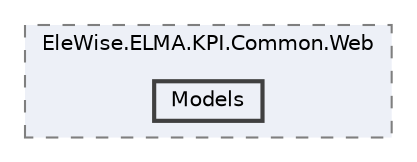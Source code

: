 digraph "Web/Modules/EleWise.ELMA.KPI.Common.Web/Models"
{
 // LATEX_PDF_SIZE
  bgcolor="transparent";
  edge [fontname=Helvetica,fontsize=10,labelfontname=Helvetica,labelfontsize=10];
  node [fontname=Helvetica,fontsize=10,shape=box,height=0.2,width=0.4];
  compound=true
  subgraph clusterdir_dc0931c3dd765275962cf2e995cc45f0 {
    graph [ bgcolor="#edf0f7", pencolor="grey50", label="EleWise.ELMA.KPI.Common.Web", fontname=Helvetica,fontsize=10 style="filled,dashed", URL="dir_dc0931c3dd765275962cf2e995cc45f0.html",tooltip=""]
  dir_3f46f397e043355f2a18d201321b0b21 [label="Models", fillcolor="#edf0f7", color="grey25", style="filled,bold", URL="dir_3f46f397e043355f2a18d201321b0b21.html",tooltip=""];
  }
}
